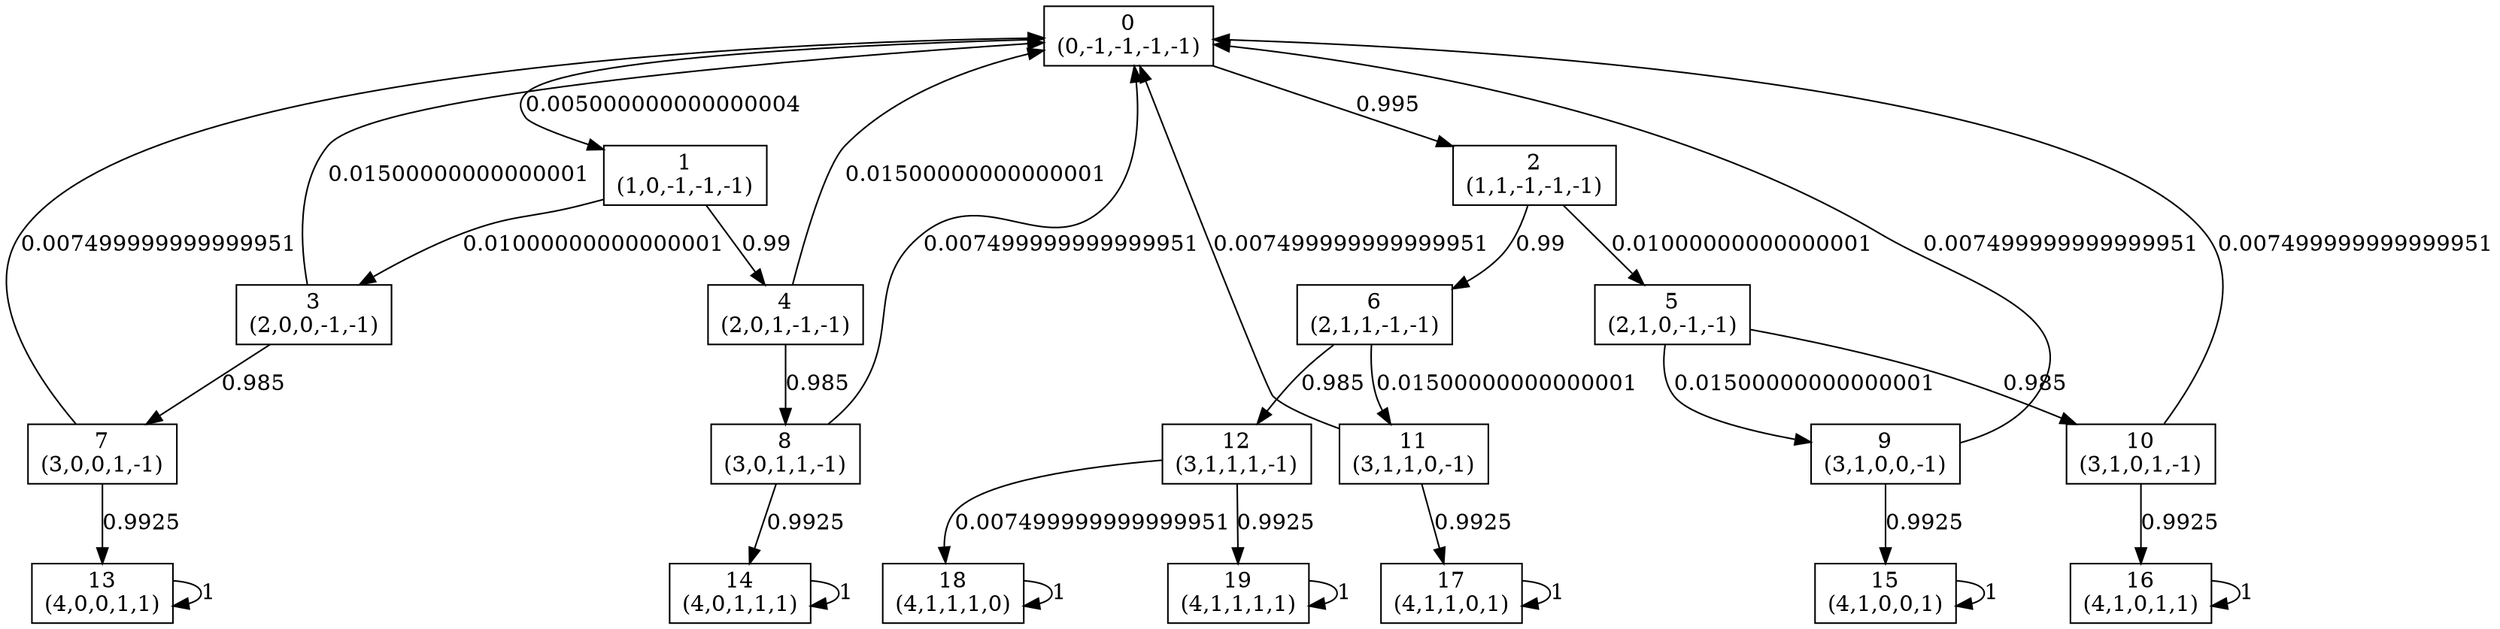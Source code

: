 digraph P {
node [shape=box];
0 -> 1 [ label="0.005000000000000004" ];
0 -> 2 [ label="0.995" ];
1 -> 3 [ label="0.01000000000000001" ];
1 -> 4 [ label="0.99" ];
2 -> 5 [ label="0.01000000000000001" ];
2 -> 6 [ label="0.99" ];
3 -> 0 [ label="0.01500000000000001" ];
3 -> 7 [ label="0.985" ];
4 -> 0 [ label="0.01500000000000001" ];
4 -> 8 [ label="0.985" ];
5 -> 9 [ label="0.01500000000000001" ];
5 -> 10 [ label="0.985" ];
6 -> 11 [ label="0.01500000000000001" ];
6 -> 12 [ label="0.985" ];
7 -> 0 [ label="0.007499999999999951" ];
7 -> 13 [ label="0.9925" ];
8 -> 0 [ label="0.007499999999999951" ];
8 -> 14 [ label="0.9925" ];
9 -> 0 [ label="0.007499999999999951" ];
9 -> 15 [ label="0.9925" ];
10 -> 0 [ label="0.007499999999999951" ];
10 -> 16 [ label="0.9925" ];
11 -> 0 [ label="0.007499999999999951" ];
11 -> 17 [ label="0.9925" ];
12 -> 18 [ label="0.007499999999999951" ];
12 -> 19 [ label="0.9925" ];
13 -> 13 [ label="1" ];
14 -> 14 [ label="1" ];
15 -> 15 [ label="1" ];
16 -> 16 [ label="1" ];
17 -> 17 [ label="1" ];
18 -> 18 [ label="1" ];
19 -> 19 [ label="1" ];
0 [label="0\n(0,-1,-1,-1,-1)"];
1 [label="1\n(1,0,-1,-1,-1)"];
2 [label="2\n(1,1,-1,-1,-1)"];
3 [label="3\n(2,0,0,-1,-1)"];
4 [label="4\n(2,0,1,-1,-1)"];
5 [label="5\n(2,1,0,-1,-1)"];
6 [label="6\n(2,1,1,-1,-1)"];
7 [label="7\n(3,0,0,1,-1)"];
8 [label="8\n(3,0,1,1,-1)"];
9 [label="9\n(3,1,0,0,-1)"];
10 [label="10\n(3,1,0,1,-1)"];
11 [label="11\n(3,1,1,0,-1)"];
12 [label="12\n(3,1,1,1,-1)"];
13 [label="13\n(4,0,0,1,1)"];
14 [label="14\n(4,0,1,1,1)"];
15 [label="15\n(4,1,0,0,1)"];
16 [label="16\n(4,1,0,1,1)"];
17 [label="17\n(4,1,1,0,1)"];
18 [label="18\n(4,1,1,1,0)"];
19 [label="19\n(4,1,1,1,1)"];
}
